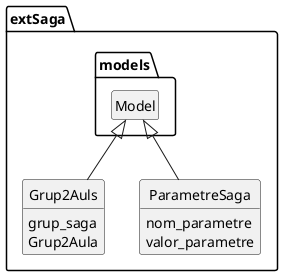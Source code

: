 @startuml
hide circle
hide empty members

package extSaga {
    class Grup2Auls extends models.Model  {
        grup_saga
        Grup2Aula
    }
    class ParametreSaga extends models.Model {
        nom_parametre
        valor_parametre
    }
}
@enduml
